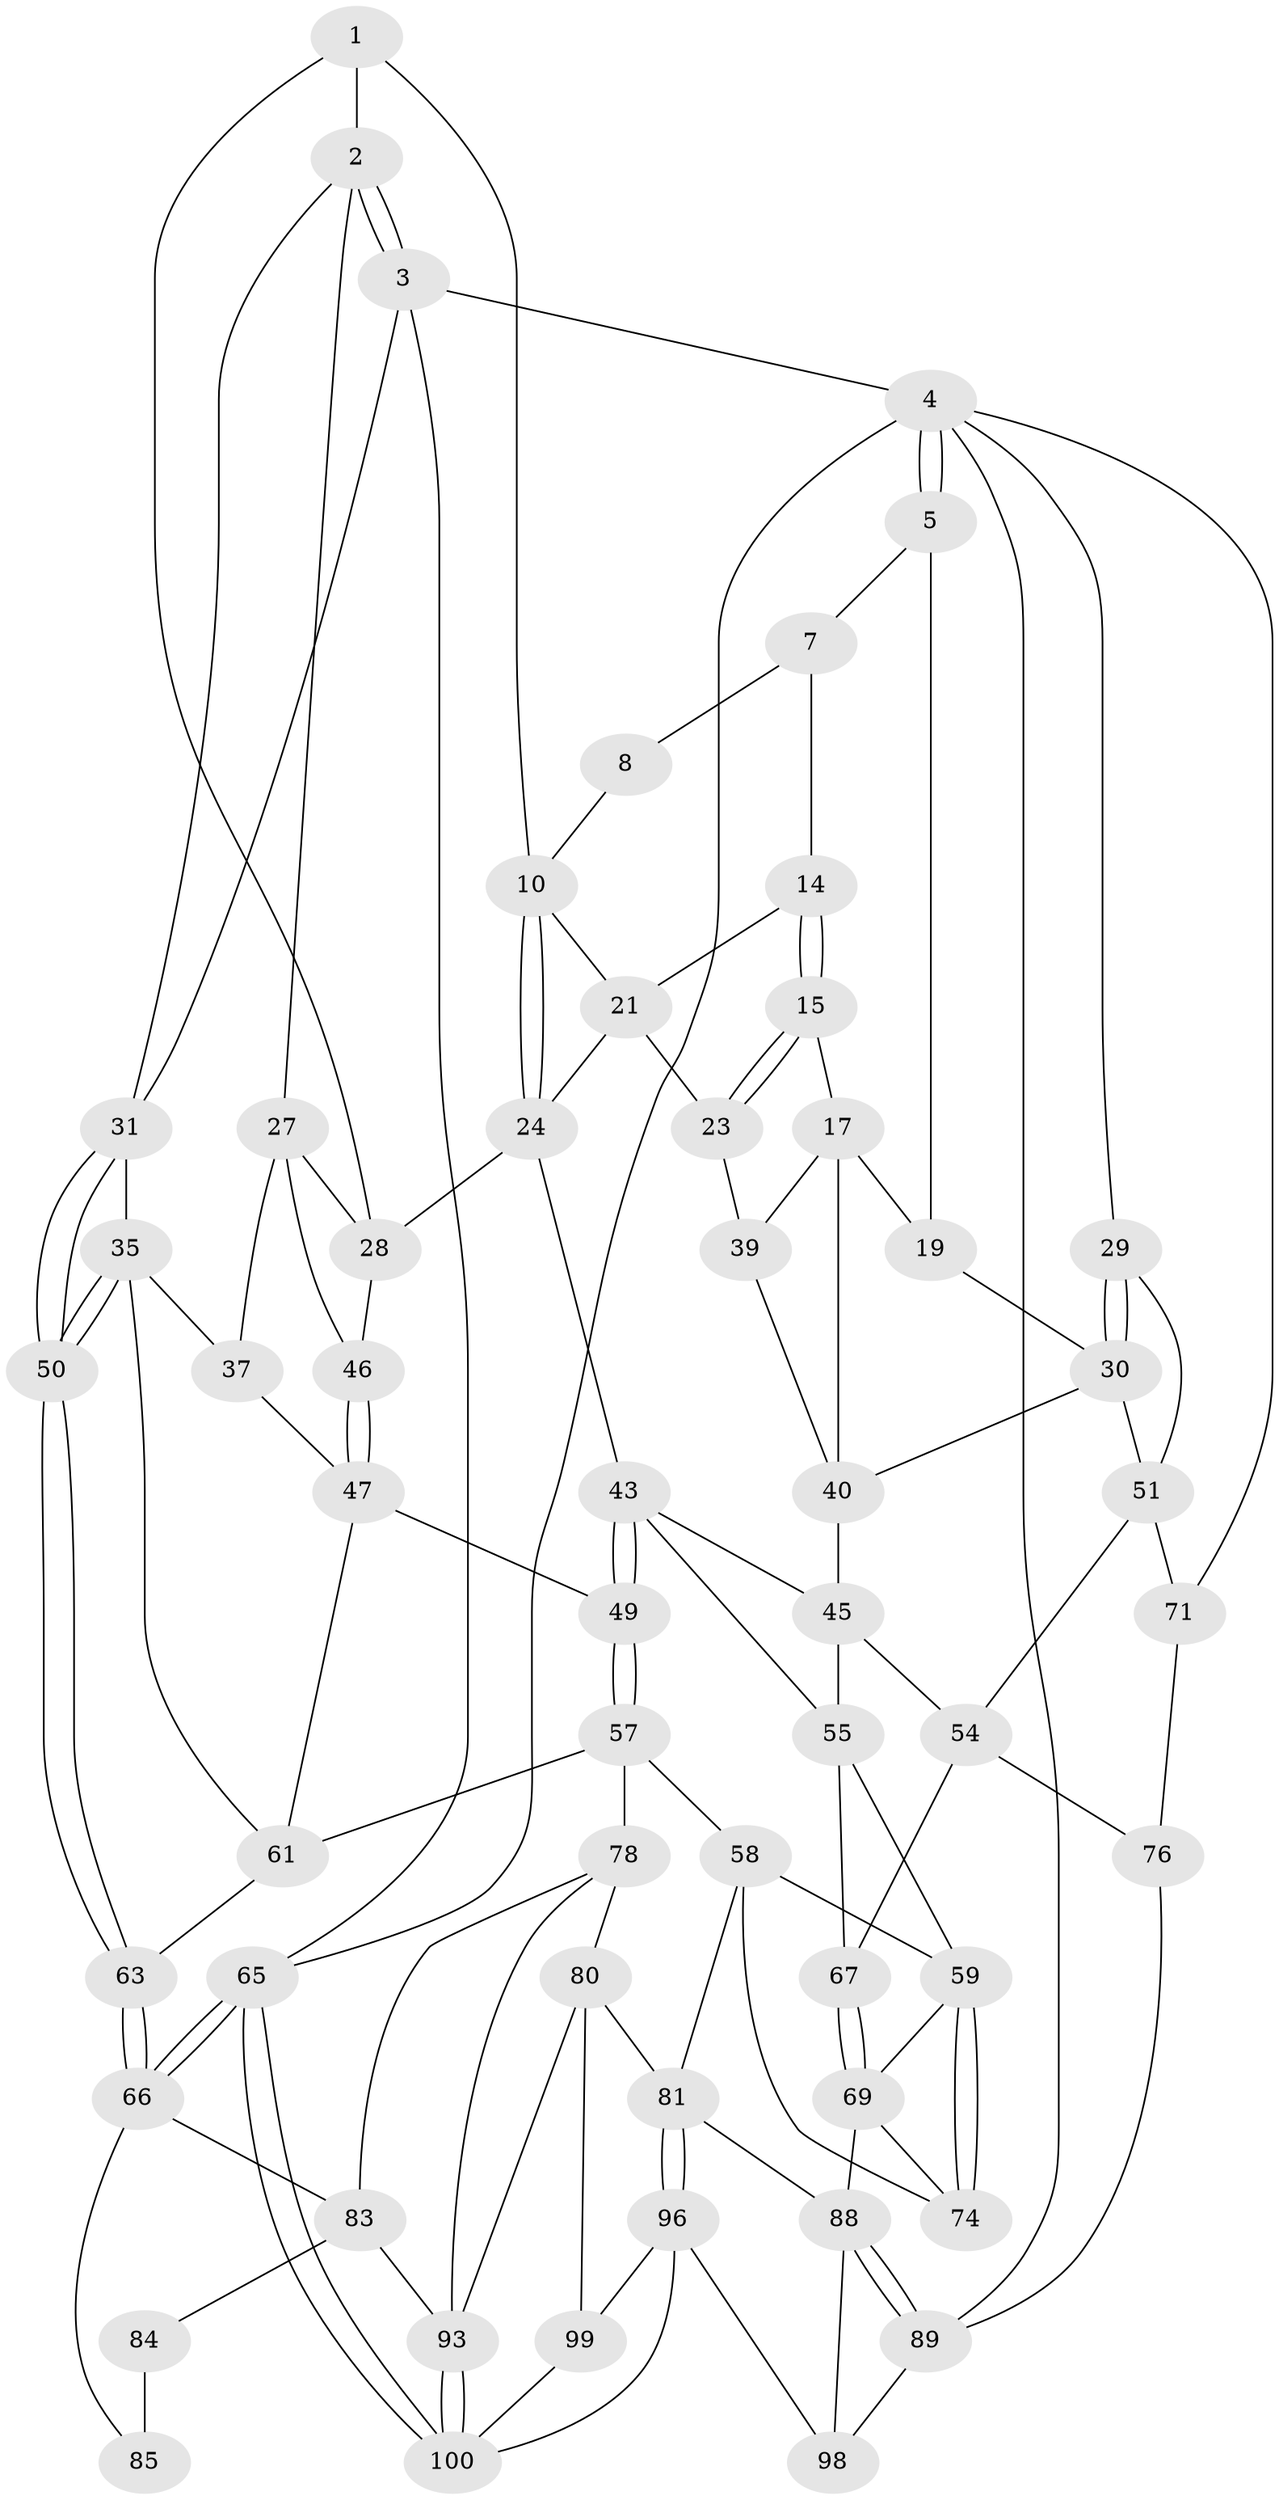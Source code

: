 // original degree distribution, {3: 0.029411764705882353, 4: 0.22549019607843138, 5: 0.5196078431372549, 6: 0.22549019607843138}
// Generated by graph-tools (version 1.1) at 2025/38/02/21/25 10:38:57]
// undirected, 58 vertices, 124 edges
graph export_dot {
graph [start="1"]
  node [color=gray90,style=filled];
  1 [pos="+0.9007395221779928+0",super="+9"];
  2 [pos="+1+0",super="+26"];
  3 [pos="+1+0"];
  4 [pos="+0+0",super="+73"];
  5 [pos="+0.09758634664352896+0",super="+6"];
  7 [pos="+0.2406951960206197+0",super="+13"];
  8 [pos="+0.5847494107898521+0",super="+12"];
  10 [pos="+0.5745778009272364+0.10558381469450812",super="+11"];
  14 [pos="+0.2879096712841867+0"];
  15 [pos="+0.2888532279893992+0",super="+16"];
  17 [pos="+0.21267126225564426+0.23926640227912538",super="+18"];
  19 [pos="+0.16662612766840343+0.23940890035825363",super="+20"];
  21 [pos="+0.48705580030488926+0.1370255134227482",super="+22"];
  23 [pos="+0.3797175269410622+0.23443217240117065",super="+25"];
  24 [pos="+0.45015799727718353+0.29789508777850626",super="+34"];
  27 [pos="+0.7297616296145489+0.23402607894118183",super="+38"];
  28 [pos="+0.6824017269311832+0.19193608686042227",super="+33"];
  29 [pos="+0+0.2944933174116442"];
  30 [pos="+0+0.2876263149919902",super="+41"];
  31 [pos="+1+0.06306478406593843",super="+32"];
  35 [pos="+0.9422089060179903+0.3157171849586288",super="+36"];
  37 [pos="+0.7640944197607262+0.38504138345196004"];
  39 [pos="+0.3570884509718647+0.2416302782058552"];
  40 [pos="+0.18378162019027888+0.3468820958234874",super="+42"];
  43 [pos="+0.4492966614656084+0.3656090125259514",super="+44"];
  45 [pos="+0.21993338030681092+0.3706453150344478",super="+53"];
  46 [pos="+0.6113198086190536+0.35618695851955956"];
  47 [pos="+0.6161264367517795+0.4453882263560846",super="+48"];
  49 [pos="+0.5043047156002786+0.46533363095089314"];
  50 [pos="+1+0.3905652234615911"];
  51 [pos="+0.07112782165405283+0.48827988657119703",super="+52"];
  54 [pos="+0.16485464558731408+0.5538344848562504",super="+68"];
  55 [pos="+0.32153477405119707+0.4988236558033556",super="+56"];
  57 [pos="+0.49198578139033305+0.5464203019582784",super="+70"];
  58 [pos="+0.49078154793815354+0.5475374124256069",super="+77"];
  59 [pos="+0.3568959190431315+0.548259437317388",super="+60"];
  61 [pos="+0.8017937259373337+0.46999922068085137",super="+62"];
  63 [pos="+1+0.47940094090498075",super="+64"];
  65 [pos="+1+1"];
  66 [pos="+1+0.8870057910377934",super="+86"];
  67 [pos="+0.1904465915991577+0.6052070903072658"];
  69 [pos="+0.22453739730394123+0.6246711867587084",super="+75"];
  71 [pos="+0+0.6575412236747669",super="+72"];
  74 [pos="+0.3432824755672501+0.6397976064710083"];
  76 [pos="+0.131249102187013+0.6487751798320737",super="+90"];
  78 [pos="+0.7151814337469231+0.6934661095091372",super="+79"];
  80 [pos="+0.4706721530853944+0.7871768631560366",super="+95"];
  81 [pos="+0.4515580475211881+0.7896900939969462",super="+82"];
  83 [pos="+0.8008356817225855+0.7224674829759837",super="+92"];
  84 [pos="+0.8173815572238109+0.7224656201653092"];
  85 [pos="+1+0.5285348982474035",super="+87"];
  88 [pos="+0.2775773634197304+0.8294073932093535",super="+91"];
  89 [pos="+0.14785248584545643+0.8765980237845217",super="+102"];
  93 [pos="+0.8026701034166179+1",super="+94"];
  96 [pos="+0.45268776236254205+0.7927613516252796",super="+97"];
  98 [pos="+0.40091888336199144+1"];
  99 [pos="+0.6118233405656774+0.9687099006905145"];
  100 [pos="+0.8007070934357783+1",super="+101"];
  1 -- 2;
  1 -- 10;
  1 -- 28;
  2 -- 3;
  2 -- 3;
  2 -- 27;
  2 -- 31;
  3 -- 4;
  3 -- 31;
  3 -- 65;
  4 -- 5;
  4 -- 5;
  4 -- 29;
  4 -- 65;
  4 -- 71;
  4 -- 89;
  5 -- 19 [weight=2];
  5 -- 7;
  7 -- 8 [weight=2];
  7 -- 14;
  8 -- 10;
  10 -- 24;
  10 -- 24;
  10 -- 21;
  14 -- 15;
  14 -- 15;
  14 -- 21;
  15 -- 23 [weight=2];
  15 -- 23;
  15 -- 17;
  17 -- 39;
  17 -- 40;
  17 -- 19;
  19 -- 30;
  21 -- 24;
  21 -- 23;
  23 -- 39;
  24 -- 43;
  24 -- 28;
  27 -- 28;
  27 -- 37;
  27 -- 46;
  28 -- 46;
  29 -- 30;
  29 -- 30;
  29 -- 51;
  30 -- 40;
  30 -- 51;
  31 -- 50;
  31 -- 50;
  31 -- 35;
  35 -- 50;
  35 -- 50;
  35 -- 37;
  35 -- 61;
  37 -- 47;
  39 -- 40;
  40 -- 45;
  43 -- 49;
  43 -- 49;
  43 -- 45;
  43 -- 55;
  45 -- 54;
  45 -- 55;
  46 -- 47;
  46 -- 47;
  47 -- 49;
  47 -- 61;
  49 -- 57;
  49 -- 57;
  50 -- 63;
  50 -- 63;
  51 -- 54;
  51 -- 71;
  54 -- 67;
  54 -- 76;
  55 -- 67;
  55 -- 59;
  57 -- 58;
  57 -- 61;
  57 -- 78;
  58 -- 59;
  58 -- 74;
  58 -- 81;
  59 -- 74;
  59 -- 74;
  59 -- 69;
  61 -- 63;
  63 -- 66;
  63 -- 66;
  65 -- 66;
  65 -- 66;
  65 -- 100;
  65 -- 100;
  66 -- 83;
  66 -- 85;
  67 -- 69;
  67 -- 69;
  69 -- 88;
  69 -- 74;
  71 -- 76 [weight=2];
  76 -- 89;
  78 -- 83;
  78 -- 80;
  78 -- 93;
  80 -- 81;
  80 -- 99;
  80 -- 93;
  81 -- 96;
  81 -- 96;
  81 -- 88;
  83 -- 84;
  83 -- 93;
  84 -- 85 [weight=2];
  88 -- 89;
  88 -- 89;
  88 -- 98;
  89 -- 98;
  93 -- 100;
  93 -- 100;
  96 -- 99;
  96 -- 98;
  96 -- 100;
  99 -- 100;
}
